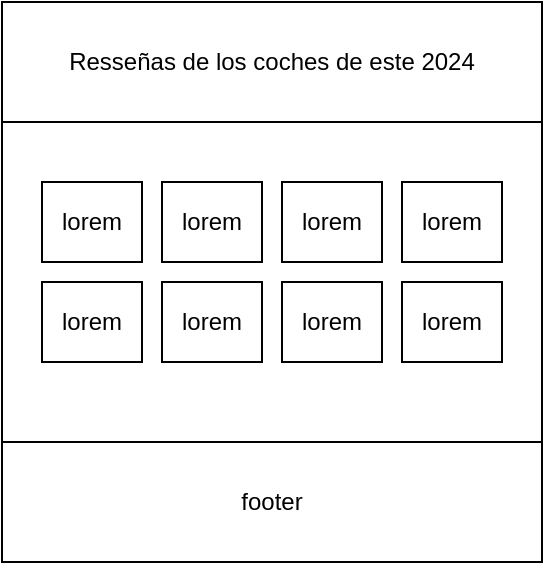 <mxfile version="24.4.13" type="device">
  <diagram name="Página-1" id="yMp2t9H92Ch_WWLpOHS4">
    <mxGraphModel dx="1109" dy="666" grid="1" gridSize="10" guides="1" tooltips="1" connect="1" arrows="1" fold="1" page="1" pageScale="1" pageWidth="827" pageHeight="1169" math="0" shadow="0">
      <root>
        <mxCell id="0" />
        <mxCell id="1" parent="0" />
        <mxCell id="OdpiFEJworuUt5zoWP9B-1" value="" style="whiteSpace=wrap;html=1;aspect=fixed;" vertex="1" parent="1">
          <mxGeometry x="180" y="200" width="270" height="270" as="geometry" />
        </mxCell>
        <mxCell id="OdpiFEJworuUt5zoWP9B-2" value="Resseñas de los coches de este 2024" style="rounded=0;whiteSpace=wrap;html=1;" vertex="1" parent="1">
          <mxGeometry x="180" y="200" width="270" height="60" as="geometry" />
        </mxCell>
        <mxCell id="OdpiFEJworuUt5zoWP9B-3" value="footer" style="rounded=0;whiteSpace=wrap;html=1;" vertex="1" parent="1">
          <mxGeometry x="180" y="420" width="270" height="60" as="geometry" />
        </mxCell>
        <mxCell id="OdpiFEJworuUt5zoWP9B-4" value="lorem" style="rounded=0;whiteSpace=wrap;html=1;" vertex="1" parent="1">
          <mxGeometry x="200" y="290" width="50" height="40" as="geometry" />
        </mxCell>
        <mxCell id="OdpiFEJworuUt5zoWP9B-5" value="lorem" style="rounded=0;whiteSpace=wrap;html=1;" vertex="1" parent="1">
          <mxGeometry x="260" y="290" width="50" height="40" as="geometry" />
        </mxCell>
        <mxCell id="OdpiFEJworuUt5zoWP9B-6" value="lorem" style="rounded=0;whiteSpace=wrap;html=1;" vertex="1" parent="1">
          <mxGeometry x="320" y="290" width="50" height="40" as="geometry" />
        </mxCell>
        <mxCell id="OdpiFEJworuUt5zoWP9B-7" value="lorem" style="rounded=0;whiteSpace=wrap;html=1;" vertex="1" parent="1">
          <mxGeometry x="380" y="290" width="50" height="40" as="geometry" />
        </mxCell>
        <mxCell id="OdpiFEJworuUt5zoWP9B-8" value="lorem" style="rounded=0;whiteSpace=wrap;html=1;" vertex="1" parent="1">
          <mxGeometry x="200" y="340" width="50" height="40" as="geometry" />
        </mxCell>
        <mxCell id="OdpiFEJworuUt5zoWP9B-9" value="lorem" style="rounded=0;whiteSpace=wrap;html=1;" vertex="1" parent="1">
          <mxGeometry x="260" y="340" width="50" height="40" as="geometry" />
        </mxCell>
        <mxCell id="OdpiFEJworuUt5zoWP9B-10" value="lorem" style="rounded=0;whiteSpace=wrap;html=1;" vertex="1" parent="1">
          <mxGeometry x="320" y="340" width="50" height="40" as="geometry" />
        </mxCell>
        <mxCell id="OdpiFEJworuUt5zoWP9B-11" value="lorem" style="rounded=0;whiteSpace=wrap;html=1;" vertex="1" parent="1">
          <mxGeometry x="380" y="340" width="50" height="40" as="geometry" />
        </mxCell>
      </root>
    </mxGraphModel>
  </diagram>
</mxfile>
